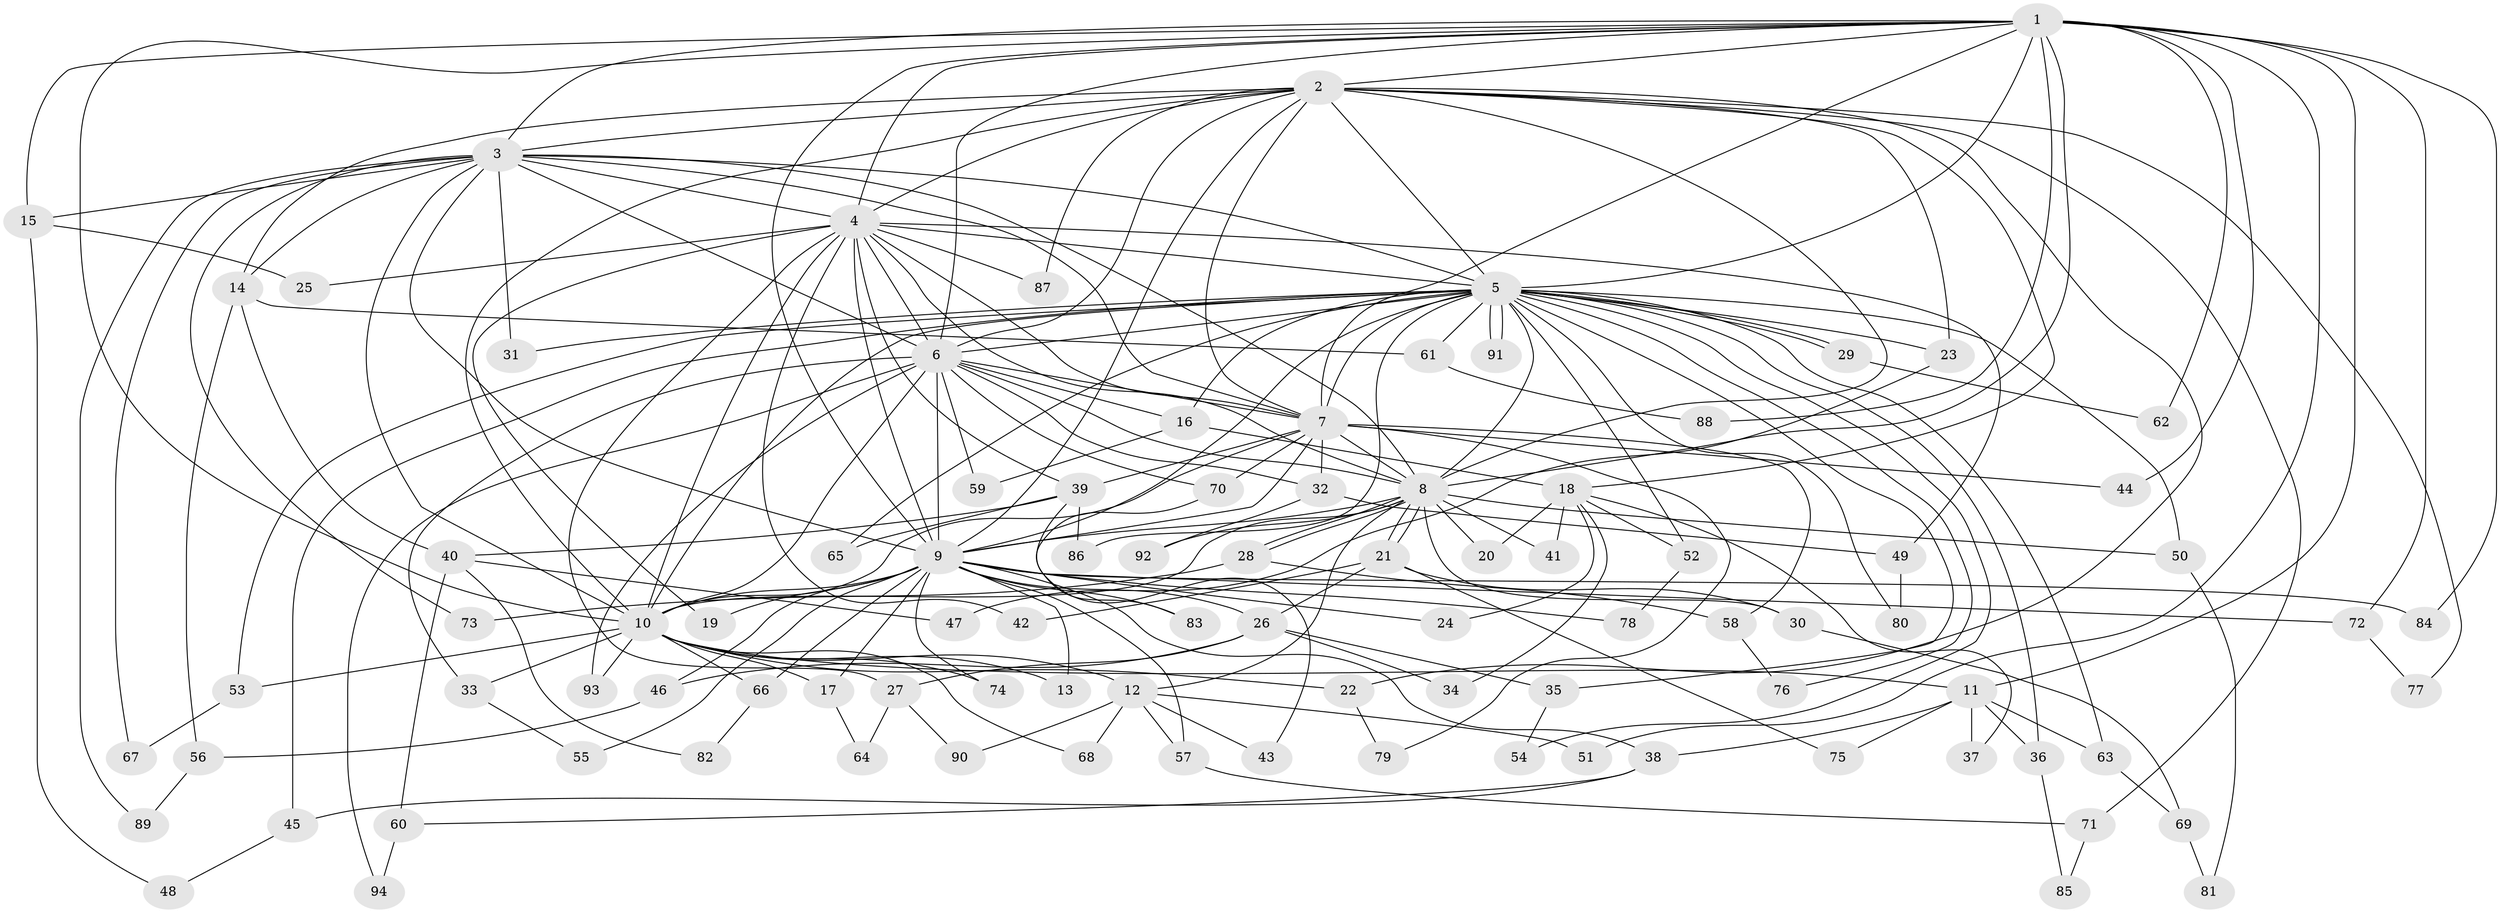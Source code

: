 // Generated by graph-tools (version 1.1) at 2025/10/02/27/25 16:10:58]
// undirected, 94 vertices, 213 edges
graph export_dot {
graph [start="1"]
  node [color=gray90,style=filled];
  1;
  2;
  3;
  4;
  5;
  6;
  7;
  8;
  9;
  10;
  11;
  12;
  13;
  14;
  15;
  16;
  17;
  18;
  19;
  20;
  21;
  22;
  23;
  24;
  25;
  26;
  27;
  28;
  29;
  30;
  31;
  32;
  33;
  34;
  35;
  36;
  37;
  38;
  39;
  40;
  41;
  42;
  43;
  44;
  45;
  46;
  47;
  48;
  49;
  50;
  51;
  52;
  53;
  54;
  55;
  56;
  57;
  58;
  59;
  60;
  61;
  62;
  63;
  64;
  65;
  66;
  67;
  68;
  69;
  70;
  71;
  72;
  73;
  74;
  75;
  76;
  77;
  78;
  79;
  80;
  81;
  82;
  83;
  84;
  85;
  86;
  87;
  88;
  89;
  90;
  91;
  92;
  93;
  94;
  1 -- 2;
  1 -- 3;
  1 -- 4;
  1 -- 5;
  1 -- 6;
  1 -- 7;
  1 -- 8;
  1 -- 9;
  1 -- 10;
  1 -- 11;
  1 -- 15;
  1 -- 44;
  1 -- 51;
  1 -- 62;
  1 -- 72;
  1 -- 84;
  1 -- 88;
  2 -- 3;
  2 -- 4;
  2 -- 5;
  2 -- 6;
  2 -- 7;
  2 -- 8;
  2 -- 9;
  2 -- 10;
  2 -- 14;
  2 -- 18;
  2 -- 22;
  2 -- 23;
  2 -- 71;
  2 -- 77;
  2 -- 87;
  3 -- 4;
  3 -- 5;
  3 -- 6;
  3 -- 7;
  3 -- 8;
  3 -- 9;
  3 -- 10;
  3 -- 14;
  3 -- 15;
  3 -- 31;
  3 -- 67;
  3 -- 73;
  3 -- 89;
  4 -- 5;
  4 -- 6;
  4 -- 7;
  4 -- 8;
  4 -- 9;
  4 -- 10;
  4 -- 19;
  4 -- 25;
  4 -- 27;
  4 -- 39;
  4 -- 42;
  4 -- 49;
  4 -- 87;
  5 -- 6;
  5 -- 7;
  5 -- 8;
  5 -- 9;
  5 -- 10;
  5 -- 16;
  5 -- 23;
  5 -- 29;
  5 -- 29;
  5 -- 31;
  5 -- 35;
  5 -- 36;
  5 -- 45;
  5 -- 50;
  5 -- 52;
  5 -- 53;
  5 -- 54;
  5 -- 61;
  5 -- 63;
  5 -- 65;
  5 -- 76;
  5 -- 80;
  5 -- 86;
  5 -- 91;
  5 -- 91;
  6 -- 7;
  6 -- 8;
  6 -- 9;
  6 -- 10;
  6 -- 16;
  6 -- 32;
  6 -- 33;
  6 -- 59;
  6 -- 70;
  6 -- 93;
  6 -- 94;
  7 -- 8;
  7 -- 9;
  7 -- 10;
  7 -- 32;
  7 -- 39;
  7 -- 44;
  7 -- 58;
  7 -- 70;
  7 -- 79;
  8 -- 9;
  8 -- 10;
  8 -- 12;
  8 -- 20;
  8 -- 21;
  8 -- 21;
  8 -- 28;
  8 -- 28;
  8 -- 30;
  8 -- 41;
  8 -- 50;
  8 -- 92;
  9 -- 10;
  9 -- 13;
  9 -- 17;
  9 -- 19;
  9 -- 24;
  9 -- 26;
  9 -- 38;
  9 -- 46;
  9 -- 55;
  9 -- 57;
  9 -- 66;
  9 -- 72;
  9 -- 74;
  9 -- 78;
  9 -- 83;
  9 -- 84;
  10 -- 11;
  10 -- 12;
  10 -- 13;
  10 -- 17;
  10 -- 22;
  10 -- 33;
  10 -- 53;
  10 -- 66;
  10 -- 68;
  10 -- 74;
  10 -- 93;
  11 -- 36;
  11 -- 37;
  11 -- 38;
  11 -- 63;
  11 -- 75;
  12 -- 43;
  12 -- 51;
  12 -- 57;
  12 -- 68;
  12 -- 90;
  14 -- 40;
  14 -- 56;
  14 -- 61;
  15 -- 25;
  15 -- 48;
  16 -- 18;
  16 -- 59;
  17 -- 64;
  18 -- 20;
  18 -- 24;
  18 -- 34;
  18 -- 37;
  18 -- 41;
  18 -- 52;
  21 -- 26;
  21 -- 30;
  21 -- 42;
  21 -- 75;
  22 -- 79;
  23 -- 47;
  26 -- 27;
  26 -- 34;
  26 -- 35;
  26 -- 46;
  27 -- 64;
  27 -- 90;
  28 -- 58;
  28 -- 73;
  29 -- 62;
  30 -- 69;
  32 -- 49;
  32 -- 92;
  33 -- 55;
  35 -- 54;
  36 -- 85;
  38 -- 45;
  38 -- 60;
  39 -- 40;
  39 -- 43;
  39 -- 65;
  39 -- 86;
  40 -- 47;
  40 -- 60;
  40 -- 82;
  45 -- 48;
  46 -- 56;
  49 -- 80;
  50 -- 81;
  52 -- 78;
  53 -- 67;
  56 -- 89;
  57 -- 71;
  58 -- 76;
  60 -- 94;
  61 -- 88;
  63 -- 69;
  66 -- 82;
  69 -- 81;
  70 -- 83;
  71 -- 85;
  72 -- 77;
}
